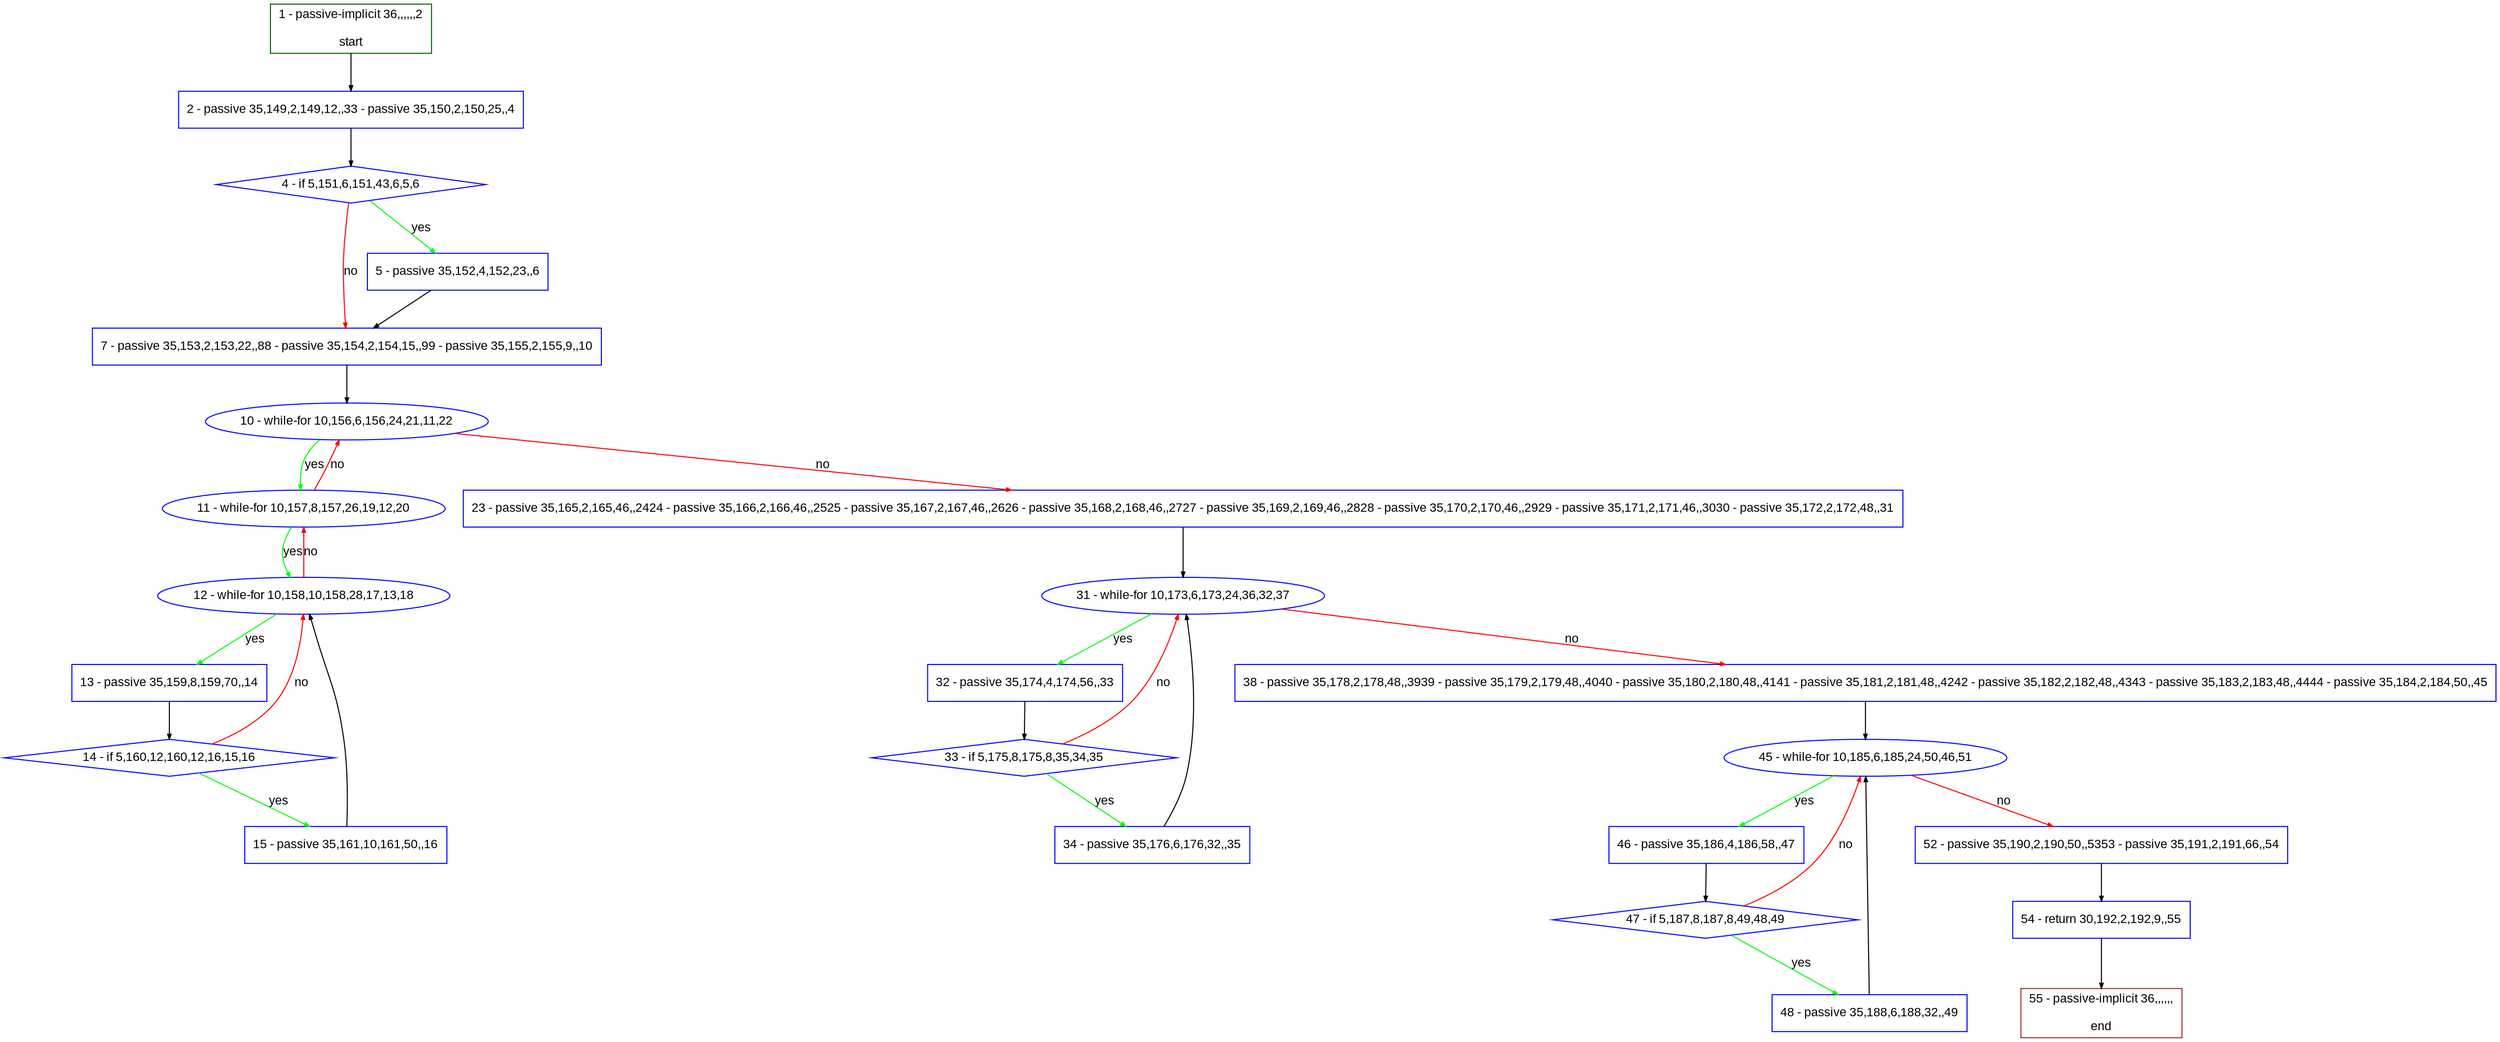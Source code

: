 digraph "" {
  graph [pack="true", label="", fontsize="12", packmode="clust", fontname="Arial", fillcolor="#FFFFCC", bgcolor="white", style="rounded,filled", compound="true"];
  node [node_initialized="no", label="", color="grey", fontsize="12", fillcolor="white", fontname="Arial", style="filled", shape="rectangle", compound="true", fixedsize="false"];
  edge [fontcolor="black", arrowhead="normal", arrowtail="none", arrowsize="0.5", ltail="", label="", color="black", fontsize="12", lhead="", fontname="Arial", dir="forward", compound="true"];
  __N1 [label="2 - passive 35,149,2,149,12,,33 - passive 35,150,2,150,25,,4", color="#0000ff", fillcolor="#ffffff", style="filled", shape="box"];
  __N2 [label="1 - passive-implicit 36,,,,,,2\n\nstart", color="#006400", fillcolor="#ffffff", style="filled", shape="box"];
  __N3 [label="4 - if 5,151,6,151,43,6,5,6", color="#0000ff", fillcolor="#ffffff", style="filled", shape="diamond"];
  __N4 [label="5 - passive 35,152,4,152,23,,6", color="#0000ff", fillcolor="#ffffff", style="filled", shape="box"];
  __N5 [label="7 - passive 35,153,2,153,22,,88 - passive 35,154,2,154,15,,99 - passive 35,155,2,155,9,,10", color="#0000ff", fillcolor="#ffffff", style="filled", shape="box"];
  __N6 [label="10 - while-for 10,156,6,156,24,21,11,22", color="#0000ff", fillcolor="#ffffff", style="filled", shape="oval"];
  __N7 [label="11 - while-for 10,157,8,157,26,19,12,20", color="#0000ff", fillcolor="#ffffff", style="filled", shape="oval"];
  __N8 [label="23 - passive 35,165,2,165,46,,2424 - passive 35,166,2,166,46,,2525 - passive 35,167,2,167,46,,2626 - passive 35,168,2,168,46,,2727 - passive 35,169,2,169,46,,2828 - passive 35,170,2,170,46,,2929 - passive 35,171,2,171,46,,3030 - passive 35,172,2,172,48,,31", color="#0000ff", fillcolor="#ffffff", style="filled", shape="box"];
  __N9 [label="12 - while-for 10,158,10,158,28,17,13,18", color="#0000ff", fillcolor="#ffffff", style="filled", shape="oval"];
  __N10 [label="13 - passive 35,159,8,159,70,,14", color="#0000ff", fillcolor="#ffffff", style="filled", shape="box"];
  __N11 [label="14 - if 5,160,12,160,12,16,15,16", color="#0000ff", fillcolor="#ffffff", style="filled", shape="diamond"];
  __N12 [label="15 - passive 35,161,10,161,50,,16", color="#0000ff", fillcolor="#ffffff", style="filled", shape="box"];
  __N13 [label="31 - while-for 10,173,6,173,24,36,32,37", color="#0000ff", fillcolor="#ffffff", style="filled", shape="oval"];
  __N14 [label="32 - passive 35,174,4,174,56,,33", color="#0000ff", fillcolor="#ffffff", style="filled", shape="box"];
  __N15 [label="38 - passive 35,178,2,178,48,,3939 - passive 35,179,2,179,48,,4040 - passive 35,180,2,180,48,,4141 - passive 35,181,2,181,48,,4242 - passive 35,182,2,182,48,,4343 - passive 35,183,2,183,48,,4444 - passive 35,184,2,184,50,,45", color="#0000ff", fillcolor="#ffffff", style="filled", shape="box"];
  __N16 [label="33 - if 5,175,8,175,8,35,34,35", color="#0000ff", fillcolor="#ffffff", style="filled", shape="diamond"];
  __N17 [label="34 - passive 35,176,6,176,32,,35", color="#0000ff", fillcolor="#ffffff", style="filled", shape="box"];
  __N18 [label="45 - while-for 10,185,6,185,24,50,46,51", color="#0000ff", fillcolor="#ffffff", style="filled", shape="oval"];
  __N19 [label="46 - passive 35,186,4,186,58,,47", color="#0000ff", fillcolor="#ffffff", style="filled", shape="box"];
  __N20 [label="52 - passive 35,190,2,190,50,,5353 - passive 35,191,2,191,66,,54", color="#0000ff", fillcolor="#ffffff", style="filled", shape="box"];
  __N21 [label="47 - if 5,187,8,187,8,49,48,49", color="#0000ff", fillcolor="#ffffff", style="filled", shape="diamond"];
  __N22 [label="48 - passive 35,188,6,188,32,,49", color="#0000ff", fillcolor="#ffffff", style="filled", shape="box"];
  __N23 [label="54 - return 30,192,2,192,9,,55", color="#0000ff", fillcolor="#ffffff", style="filled", shape="box"];
  __N24 [label="55 - passive-implicit 36,,,,,,\n\nend", color="#a52a2a", fillcolor="#ffffff", style="filled", shape="box"];
  __N2 -> __N1 [arrowhead="normal", arrowtail="none", color="#000000", label="", dir="forward"];
  __N1 -> __N3 [arrowhead="normal", arrowtail="none", color="#000000", label="", dir="forward"];
  __N3 -> __N4 [arrowhead="normal", arrowtail="none", color="#00ff00", label="yes", dir="forward"];
  __N3 -> __N5 [arrowhead="normal", arrowtail="none", color="#ff0000", label="no", dir="forward"];
  __N4 -> __N5 [arrowhead="normal", arrowtail="none", color="#000000", label="", dir="forward"];
  __N5 -> __N6 [arrowhead="normal", arrowtail="none", color="#000000", label="", dir="forward"];
  __N6 -> __N7 [arrowhead="normal", arrowtail="none", color="#00ff00", label="yes", dir="forward"];
  __N7 -> __N6 [arrowhead="normal", arrowtail="none", color="#ff0000", label="no", dir="forward"];
  __N6 -> __N8 [arrowhead="normal", arrowtail="none", color="#ff0000", label="no", dir="forward"];
  __N7 -> __N9 [arrowhead="normal", arrowtail="none", color="#00ff00", label="yes", dir="forward"];
  __N9 -> __N7 [arrowhead="normal", arrowtail="none", color="#ff0000", label="no", dir="forward"];
  __N9 -> __N10 [arrowhead="normal", arrowtail="none", color="#00ff00", label="yes", dir="forward"];
  __N10 -> __N11 [arrowhead="normal", arrowtail="none", color="#000000", label="", dir="forward"];
  __N11 -> __N9 [arrowhead="normal", arrowtail="none", color="#ff0000", label="no", dir="forward"];
  __N11 -> __N12 [arrowhead="normal", arrowtail="none", color="#00ff00", label="yes", dir="forward"];
  __N12 -> __N9 [arrowhead="normal", arrowtail="none", color="#000000", label="", dir="forward"];
  __N8 -> __N13 [arrowhead="normal", arrowtail="none", color="#000000", label="", dir="forward"];
  __N13 -> __N14 [arrowhead="normal", arrowtail="none", color="#00ff00", label="yes", dir="forward"];
  __N13 -> __N15 [arrowhead="normal", arrowtail="none", color="#ff0000", label="no", dir="forward"];
  __N14 -> __N16 [arrowhead="normal", arrowtail="none", color="#000000", label="", dir="forward"];
  __N16 -> __N13 [arrowhead="normal", arrowtail="none", color="#ff0000", label="no", dir="forward"];
  __N16 -> __N17 [arrowhead="normal", arrowtail="none", color="#00ff00", label="yes", dir="forward"];
  __N17 -> __N13 [arrowhead="normal", arrowtail="none", color="#000000", label="", dir="forward"];
  __N15 -> __N18 [arrowhead="normal", arrowtail="none", color="#000000", label="", dir="forward"];
  __N18 -> __N19 [arrowhead="normal", arrowtail="none", color="#00ff00", label="yes", dir="forward"];
  __N18 -> __N20 [arrowhead="normal", arrowtail="none", color="#ff0000", label="no", dir="forward"];
  __N19 -> __N21 [arrowhead="normal", arrowtail="none", color="#000000", label="", dir="forward"];
  __N21 -> __N18 [arrowhead="normal", arrowtail="none", color="#ff0000", label="no", dir="forward"];
  __N21 -> __N22 [arrowhead="normal", arrowtail="none", color="#00ff00", label="yes", dir="forward"];
  __N22 -> __N18 [arrowhead="normal", arrowtail="none", color="#000000", label="", dir="forward"];
  __N20 -> __N23 [arrowhead="normal", arrowtail="none", color="#000000", label="", dir="forward"];
  __N23 -> __N24 [arrowhead="normal", arrowtail="none", color="#000000", label="", dir="forward"];
}
